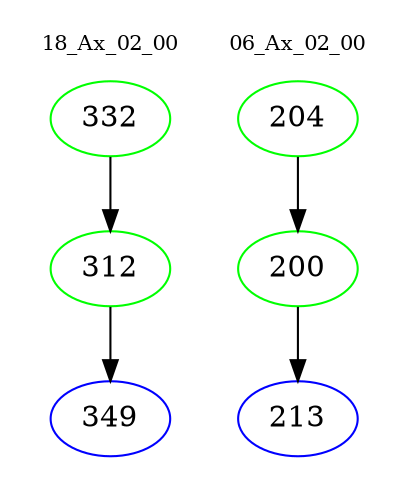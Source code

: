 digraph{
subgraph cluster_0 {
color = white
label = "18_Ax_02_00";
fontsize=10;
T0_332 [label="332", color="green"]
T0_332 -> T0_312 [color="black"]
T0_312 [label="312", color="green"]
T0_312 -> T0_349 [color="black"]
T0_349 [label="349", color="blue"]
}
subgraph cluster_1 {
color = white
label = "06_Ax_02_00";
fontsize=10;
T1_204 [label="204", color="green"]
T1_204 -> T1_200 [color="black"]
T1_200 [label="200", color="green"]
T1_200 -> T1_213 [color="black"]
T1_213 [label="213", color="blue"]
}
}

